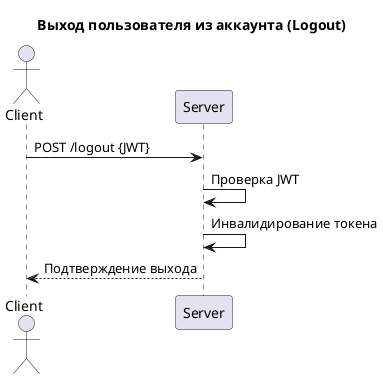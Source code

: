 @startuml
title Выход пользователя из аккаунта (Logout)

actor Client
participant Server

Client -> Server: POST /logout {JWT}

Server -> Server: Проверка JWT
Server -> Server: Инвалидирование токена
Server --> Client: Подтверждение выхода

@enduml
